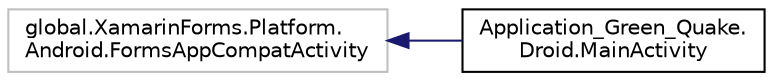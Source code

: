 digraph "Graphical Class Hierarchy"
{
 // LATEX_PDF_SIZE
  edge [fontname="Helvetica",fontsize="10",labelfontname="Helvetica",labelfontsize="10"];
  node [fontname="Helvetica",fontsize="10",shape=record];
  rankdir="LR";
  Node284 [label="global.XamarinForms.Platform.\lAndroid.FormsAppCompatActivity",height=0.2,width=0.4,color="grey75", fillcolor="white", style="filled",tooltip=" "];
  Node284 -> Node0 [dir="back",color="midnightblue",fontsize="10",style="solid",fontname="Helvetica"];
  Node0 [label="Application_Green_Quake.\lDroid.MainActivity",height=0.2,width=0.4,color="black", fillcolor="white", style="filled",URL="$class_application___green___quake_1_1_droid_1_1_main_activity.html",tooltip=" "];
}

